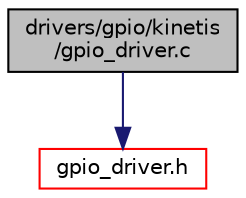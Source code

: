 digraph "drivers/gpio/kinetis/gpio_driver.c"
{
  edge [fontname="Helvetica",fontsize="10",labelfontname="Helvetica",labelfontsize="10"];
  node [fontname="Helvetica",fontsize="10",shape=record];
  Node0 [label="drivers/gpio/kinetis\l/gpio_driver.c",height=0.2,width=0.4,color="black", fillcolor="grey75", style="filled", fontcolor="black"];
  Node0 -> Node1 [color="midnightblue",fontsize="10",style="solid",fontname="Helvetica"];
  Node1 [label="gpio_driver.h",height=0.2,width=0.4,color="red", fillcolor="white", style="filled",URL="$kinetis_2gpio__driver_8h.html"];
}
